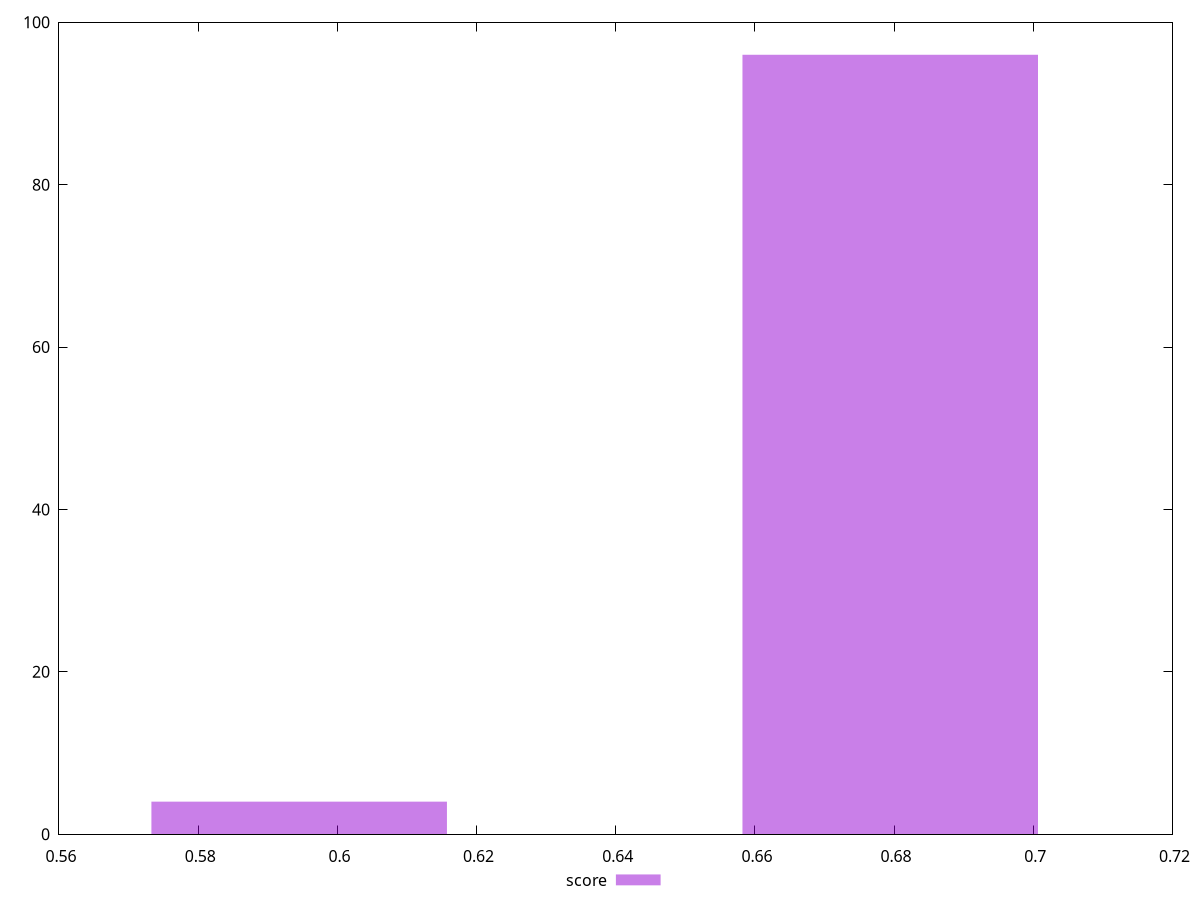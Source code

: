 reset
set terminal svg size 640, 490 enhanced background rgb 'white'
set output "reprap/uses-rel-preload/samples/pages+cached+noadtech/score/histogram.svg"

$score <<EOF
0.6794404494022401 96
0.5945103932269601 4
EOF

set key outside below
set boxwidth 0.04246502808764001
set yrange [0:100]
set style fill transparent solid 0.5 noborder

plot \
  $score title "score" with boxes, \


reset